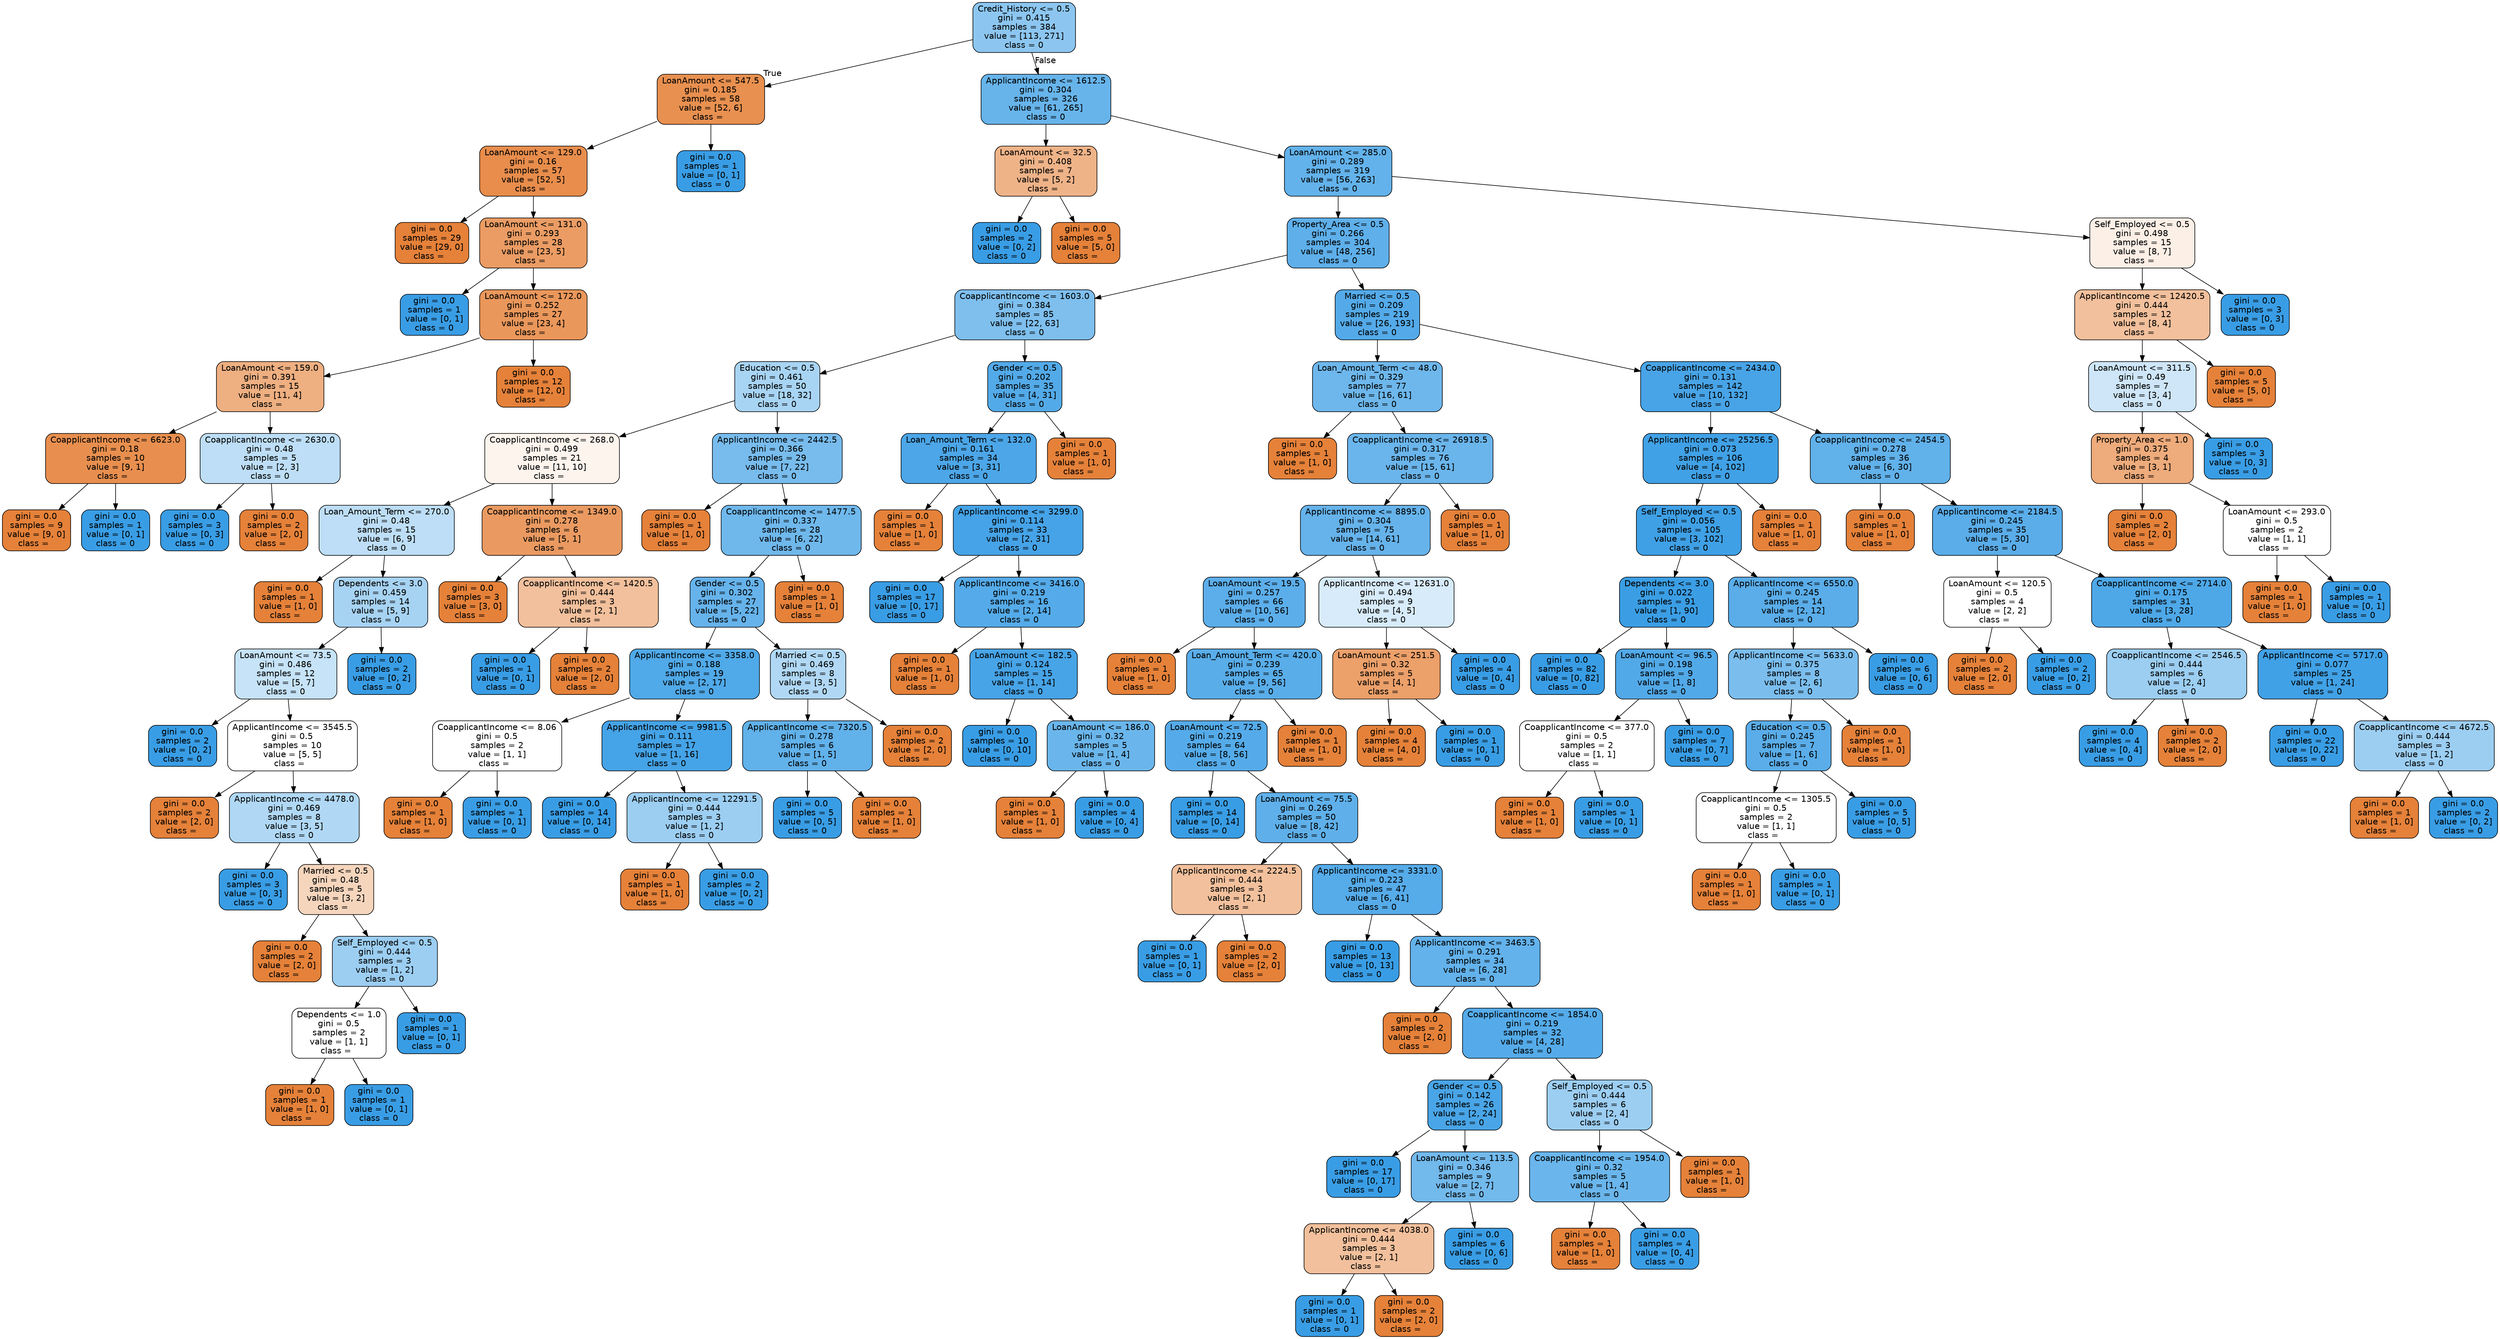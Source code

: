 digraph Tree {
node [shape=box, style="filled, rounded", color="black", fontname="helvetica"] ;
edge [fontname="helvetica"] ;
0 [label="Credit_History <= 0.5\ngini = 0.415\nsamples = 384\nvalue = [113, 271]\nclass = 0", fillcolor="#8cc6f0"] ;
1 [label="LoanAmount <= 547.5\ngini = 0.185\nsamples = 58\nvalue = [52, 6]\nclass =  ", fillcolor="#e89050"] ;
0 -> 1 [labeldistance=2.5, labelangle=45, headlabel="True"] ;
2 [label="LoanAmount <= 129.0\ngini = 0.16\nsamples = 57\nvalue = [52, 5]\nclass =  ", fillcolor="#e88d4c"] ;
1 -> 2 ;
3 [label="gini = 0.0\nsamples = 29\nvalue = [29, 0]\nclass =  ", fillcolor="#e58139"] ;
2 -> 3 ;
4 [label="LoanAmount <= 131.0\ngini = 0.293\nsamples = 28\nvalue = [23, 5]\nclass =  ", fillcolor="#eb9c64"] ;
2 -> 4 ;
5 [label="gini = 0.0\nsamples = 1\nvalue = [0, 1]\nclass = 0", fillcolor="#399de5"] ;
4 -> 5 ;
6 [label="LoanAmount <= 172.0\ngini = 0.252\nsamples = 27\nvalue = [23, 4]\nclass =  ", fillcolor="#ea975b"] ;
4 -> 6 ;
7 [label="LoanAmount <= 159.0\ngini = 0.391\nsamples = 15\nvalue = [11, 4]\nclass =  ", fillcolor="#eeaf81"] ;
6 -> 7 ;
8 [label="CoapplicantIncome <= 6623.0\ngini = 0.18\nsamples = 10\nvalue = [9, 1]\nclass =  ", fillcolor="#e88f4f"] ;
7 -> 8 ;
9 [label="gini = 0.0\nsamples = 9\nvalue = [9, 0]\nclass =  ", fillcolor="#e58139"] ;
8 -> 9 ;
10 [label="gini = 0.0\nsamples = 1\nvalue = [0, 1]\nclass = 0", fillcolor="#399de5"] ;
8 -> 10 ;
11 [label="CoapplicantIncome <= 2630.0\ngini = 0.48\nsamples = 5\nvalue = [2, 3]\nclass = 0", fillcolor="#bddef6"] ;
7 -> 11 ;
12 [label="gini = 0.0\nsamples = 3\nvalue = [0, 3]\nclass = 0", fillcolor="#399de5"] ;
11 -> 12 ;
13 [label="gini = 0.0\nsamples = 2\nvalue = [2, 0]\nclass =  ", fillcolor="#e58139"] ;
11 -> 13 ;
14 [label="gini = 0.0\nsamples = 12\nvalue = [12, 0]\nclass =  ", fillcolor="#e58139"] ;
6 -> 14 ;
15 [label="gini = 0.0\nsamples = 1\nvalue = [0, 1]\nclass = 0", fillcolor="#399de5"] ;
1 -> 15 ;
16 [label="ApplicantIncome <= 1612.5\ngini = 0.304\nsamples = 326\nvalue = [61, 265]\nclass = 0", fillcolor="#67b4eb"] ;
0 -> 16 [labeldistance=2.5, labelangle=-45, headlabel="False"] ;
17 [label="LoanAmount <= 32.5\ngini = 0.408\nsamples = 7\nvalue = [5, 2]\nclass =  ", fillcolor="#efb388"] ;
16 -> 17 ;
18 [label="gini = 0.0\nsamples = 2\nvalue = [0, 2]\nclass = 0", fillcolor="#399de5"] ;
17 -> 18 ;
19 [label="gini = 0.0\nsamples = 5\nvalue = [5, 0]\nclass =  ", fillcolor="#e58139"] ;
17 -> 19 ;
20 [label="LoanAmount <= 285.0\ngini = 0.289\nsamples = 319\nvalue = [56, 263]\nclass = 0", fillcolor="#63b2eb"] ;
16 -> 20 ;
21 [label="Property_Area <= 0.5\ngini = 0.266\nsamples = 304\nvalue = [48, 256]\nclass = 0", fillcolor="#5eafea"] ;
20 -> 21 ;
22 [label="CoapplicantIncome <= 1603.0\ngini = 0.384\nsamples = 85\nvalue = [22, 63]\nclass = 0", fillcolor="#7ebfee"] ;
21 -> 22 ;
23 [label="Education <= 0.5\ngini = 0.461\nsamples = 50\nvalue = [18, 32]\nclass = 0", fillcolor="#a8d4f4"] ;
22 -> 23 ;
24 [label="CoapplicantIncome <= 268.0\ngini = 0.499\nsamples = 21\nvalue = [11, 10]\nclass =  ", fillcolor="#fdf4ed"] ;
23 -> 24 ;
25 [label="Loan_Amount_Term <= 270.0\ngini = 0.48\nsamples = 15\nvalue = [6, 9]\nclass = 0", fillcolor="#bddef6"] ;
24 -> 25 ;
26 [label="gini = 0.0\nsamples = 1\nvalue = [1, 0]\nclass =  ", fillcolor="#e58139"] ;
25 -> 26 ;
27 [label="Dependents <= 3.0\ngini = 0.459\nsamples = 14\nvalue = [5, 9]\nclass = 0", fillcolor="#a7d3f3"] ;
25 -> 27 ;
28 [label="LoanAmount <= 73.5\ngini = 0.486\nsamples = 12\nvalue = [5, 7]\nclass = 0", fillcolor="#c6e3f8"] ;
27 -> 28 ;
29 [label="gini = 0.0\nsamples = 2\nvalue = [0, 2]\nclass = 0", fillcolor="#399de5"] ;
28 -> 29 ;
30 [label="ApplicantIncome <= 3545.5\ngini = 0.5\nsamples = 10\nvalue = [5, 5]\nclass =  ", fillcolor="#ffffff"] ;
28 -> 30 ;
31 [label="gini = 0.0\nsamples = 2\nvalue = [2, 0]\nclass =  ", fillcolor="#e58139"] ;
30 -> 31 ;
32 [label="ApplicantIncome <= 4478.0\ngini = 0.469\nsamples = 8\nvalue = [3, 5]\nclass = 0", fillcolor="#b0d8f5"] ;
30 -> 32 ;
33 [label="gini = 0.0\nsamples = 3\nvalue = [0, 3]\nclass = 0", fillcolor="#399de5"] ;
32 -> 33 ;
34 [label="Married <= 0.5\ngini = 0.48\nsamples = 5\nvalue = [3, 2]\nclass =  ", fillcolor="#f6d5bd"] ;
32 -> 34 ;
35 [label="gini = 0.0\nsamples = 2\nvalue = [2, 0]\nclass =  ", fillcolor="#e58139"] ;
34 -> 35 ;
36 [label="Self_Employed <= 0.5\ngini = 0.444\nsamples = 3\nvalue = [1, 2]\nclass = 0", fillcolor="#9ccef2"] ;
34 -> 36 ;
37 [label="Dependents <= 1.0\ngini = 0.5\nsamples = 2\nvalue = [1, 1]\nclass =  ", fillcolor="#ffffff"] ;
36 -> 37 ;
38 [label="gini = 0.0\nsamples = 1\nvalue = [1, 0]\nclass =  ", fillcolor="#e58139"] ;
37 -> 38 ;
39 [label="gini = 0.0\nsamples = 1\nvalue = [0, 1]\nclass = 0", fillcolor="#399de5"] ;
37 -> 39 ;
40 [label="gini = 0.0\nsamples = 1\nvalue = [0, 1]\nclass = 0", fillcolor="#399de5"] ;
36 -> 40 ;
41 [label="gini = 0.0\nsamples = 2\nvalue = [0, 2]\nclass = 0", fillcolor="#399de5"] ;
27 -> 41 ;
42 [label="CoapplicantIncome <= 1349.0\ngini = 0.278\nsamples = 6\nvalue = [5, 1]\nclass =  ", fillcolor="#ea9a61"] ;
24 -> 42 ;
43 [label="gini = 0.0\nsamples = 3\nvalue = [3, 0]\nclass =  ", fillcolor="#e58139"] ;
42 -> 43 ;
44 [label="CoapplicantIncome <= 1420.5\ngini = 0.444\nsamples = 3\nvalue = [2, 1]\nclass =  ", fillcolor="#f2c09c"] ;
42 -> 44 ;
45 [label="gini = 0.0\nsamples = 1\nvalue = [0, 1]\nclass = 0", fillcolor="#399de5"] ;
44 -> 45 ;
46 [label="gini = 0.0\nsamples = 2\nvalue = [2, 0]\nclass =  ", fillcolor="#e58139"] ;
44 -> 46 ;
47 [label="ApplicantIncome <= 2442.5\ngini = 0.366\nsamples = 29\nvalue = [7, 22]\nclass = 0", fillcolor="#78bced"] ;
23 -> 47 ;
48 [label="gini = 0.0\nsamples = 1\nvalue = [1, 0]\nclass =  ", fillcolor="#e58139"] ;
47 -> 48 ;
49 [label="CoapplicantIncome <= 1477.5\ngini = 0.337\nsamples = 28\nvalue = [6, 22]\nclass = 0", fillcolor="#6fb8ec"] ;
47 -> 49 ;
50 [label="Gender <= 0.5\ngini = 0.302\nsamples = 27\nvalue = [5, 22]\nclass = 0", fillcolor="#66b3eb"] ;
49 -> 50 ;
51 [label="ApplicantIncome <= 3358.0\ngini = 0.188\nsamples = 19\nvalue = [2, 17]\nclass = 0", fillcolor="#50a9e8"] ;
50 -> 51 ;
52 [label="CoapplicantIncome <= 8.06\ngini = 0.5\nsamples = 2\nvalue = [1, 1]\nclass =  ", fillcolor="#ffffff"] ;
51 -> 52 ;
53 [label="gini = 0.0\nsamples = 1\nvalue = [1, 0]\nclass =  ", fillcolor="#e58139"] ;
52 -> 53 ;
54 [label="gini = 0.0\nsamples = 1\nvalue = [0, 1]\nclass = 0", fillcolor="#399de5"] ;
52 -> 54 ;
55 [label="ApplicantIncome <= 9981.5\ngini = 0.111\nsamples = 17\nvalue = [1, 16]\nclass = 0", fillcolor="#45a3e7"] ;
51 -> 55 ;
56 [label="gini = 0.0\nsamples = 14\nvalue = [0, 14]\nclass = 0", fillcolor="#399de5"] ;
55 -> 56 ;
57 [label="ApplicantIncome <= 12291.5\ngini = 0.444\nsamples = 3\nvalue = [1, 2]\nclass = 0", fillcolor="#9ccef2"] ;
55 -> 57 ;
58 [label="gini = 0.0\nsamples = 1\nvalue = [1, 0]\nclass =  ", fillcolor="#e58139"] ;
57 -> 58 ;
59 [label="gini = 0.0\nsamples = 2\nvalue = [0, 2]\nclass = 0", fillcolor="#399de5"] ;
57 -> 59 ;
60 [label="Married <= 0.5\ngini = 0.469\nsamples = 8\nvalue = [3, 5]\nclass = 0", fillcolor="#b0d8f5"] ;
50 -> 60 ;
61 [label="ApplicantIncome <= 7320.5\ngini = 0.278\nsamples = 6\nvalue = [1, 5]\nclass = 0", fillcolor="#61b1ea"] ;
60 -> 61 ;
62 [label="gini = 0.0\nsamples = 5\nvalue = [0, 5]\nclass = 0", fillcolor="#399de5"] ;
61 -> 62 ;
63 [label="gini = 0.0\nsamples = 1\nvalue = [1, 0]\nclass =  ", fillcolor="#e58139"] ;
61 -> 63 ;
64 [label="gini = 0.0\nsamples = 2\nvalue = [2, 0]\nclass =  ", fillcolor="#e58139"] ;
60 -> 64 ;
65 [label="gini = 0.0\nsamples = 1\nvalue = [1, 0]\nclass =  ", fillcolor="#e58139"] ;
49 -> 65 ;
66 [label="Gender <= 0.5\ngini = 0.202\nsamples = 35\nvalue = [4, 31]\nclass = 0", fillcolor="#53aae8"] ;
22 -> 66 ;
67 [label="Loan_Amount_Term <= 132.0\ngini = 0.161\nsamples = 34\nvalue = [3, 31]\nclass = 0", fillcolor="#4ca6e8"] ;
66 -> 67 ;
68 [label="gini = 0.0\nsamples = 1\nvalue = [1, 0]\nclass =  ", fillcolor="#e58139"] ;
67 -> 68 ;
69 [label="ApplicantIncome <= 3299.0\ngini = 0.114\nsamples = 33\nvalue = [2, 31]\nclass = 0", fillcolor="#46a3e7"] ;
67 -> 69 ;
70 [label="gini = 0.0\nsamples = 17\nvalue = [0, 17]\nclass = 0", fillcolor="#399de5"] ;
69 -> 70 ;
71 [label="ApplicantIncome <= 3416.0\ngini = 0.219\nsamples = 16\nvalue = [2, 14]\nclass = 0", fillcolor="#55abe9"] ;
69 -> 71 ;
72 [label="gini = 0.0\nsamples = 1\nvalue = [1, 0]\nclass =  ", fillcolor="#e58139"] ;
71 -> 72 ;
73 [label="LoanAmount <= 182.5\ngini = 0.124\nsamples = 15\nvalue = [1, 14]\nclass = 0", fillcolor="#47a4e7"] ;
71 -> 73 ;
74 [label="gini = 0.0\nsamples = 10\nvalue = [0, 10]\nclass = 0", fillcolor="#399de5"] ;
73 -> 74 ;
75 [label="LoanAmount <= 186.0\ngini = 0.32\nsamples = 5\nvalue = [1, 4]\nclass = 0", fillcolor="#6ab6ec"] ;
73 -> 75 ;
76 [label="gini = 0.0\nsamples = 1\nvalue = [1, 0]\nclass =  ", fillcolor="#e58139"] ;
75 -> 76 ;
77 [label="gini = 0.0\nsamples = 4\nvalue = [0, 4]\nclass = 0", fillcolor="#399de5"] ;
75 -> 77 ;
78 [label="gini = 0.0\nsamples = 1\nvalue = [1, 0]\nclass =  ", fillcolor="#e58139"] ;
66 -> 78 ;
79 [label="Married <= 0.5\ngini = 0.209\nsamples = 219\nvalue = [26, 193]\nclass = 0", fillcolor="#54aae9"] ;
21 -> 79 ;
80 [label="Loan_Amount_Term <= 48.0\ngini = 0.329\nsamples = 77\nvalue = [16, 61]\nclass = 0", fillcolor="#6db7ec"] ;
79 -> 80 ;
81 [label="gini = 0.0\nsamples = 1\nvalue = [1, 0]\nclass =  ", fillcolor="#e58139"] ;
80 -> 81 ;
82 [label="CoapplicantIncome <= 26918.5\ngini = 0.317\nsamples = 76\nvalue = [15, 61]\nclass = 0", fillcolor="#6ab5eb"] ;
80 -> 82 ;
83 [label="ApplicantIncome <= 8895.0\ngini = 0.304\nsamples = 75\nvalue = [14, 61]\nclass = 0", fillcolor="#66b3eb"] ;
82 -> 83 ;
84 [label="LoanAmount <= 19.5\ngini = 0.257\nsamples = 66\nvalue = [10, 56]\nclass = 0", fillcolor="#5caeea"] ;
83 -> 84 ;
85 [label="gini = 0.0\nsamples = 1\nvalue = [1, 0]\nclass =  ", fillcolor="#e58139"] ;
84 -> 85 ;
86 [label="Loan_Amount_Term <= 420.0\ngini = 0.239\nsamples = 65\nvalue = [9, 56]\nclass = 0", fillcolor="#59ade9"] ;
84 -> 86 ;
87 [label="LoanAmount <= 72.5\ngini = 0.219\nsamples = 64\nvalue = [8, 56]\nclass = 0", fillcolor="#55abe9"] ;
86 -> 87 ;
88 [label="gini = 0.0\nsamples = 14\nvalue = [0, 14]\nclass = 0", fillcolor="#399de5"] ;
87 -> 88 ;
89 [label="LoanAmount <= 75.5\ngini = 0.269\nsamples = 50\nvalue = [8, 42]\nclass = 0", fillcolor="#5fb0ea"] ;
87 -> 89 ;
90 [label="ApplicantIncome <= 2224.5\ngini = 0.444\nsamples = 3\nvalue = [2, 1]\nclass =  ", fillcolor="#f2c09c"] ;
89 -> 90 ;
91 [label="gini = 0.0\nsamples = 1\nvalue = [0, 1]\nclass = 0", fillcolor="#399de5"] ;
90 -> 91 ;
92 [label="gini = 0.0\nsamples = 2\nvalue = [2, 0]\nclass =  ", fillcolor="#e58139"] ;
90 -> 92 ;
93 [label="ApplicantIncome <= 3331.0\ngini = 0.223\nsamples = 47\nvalue = [6, 41]\nclass = 0", fillcolor="#56abe9"] ;
89 -> 93 ;
94 [label="gini = 0.0\nsamples = 13\nvalue = [0, 13]\nclass = 0", fillcolor="#399de5"] ;
93 -> 94 ;
95 [label="ApplicantIncome <= 3463.5\ngini = 0.291\nsamples = 34\nvalue = [6, 28]\nclass = 0", fillcolor="#63b2eb"] ;
93 -> 95 ;
96 [label="gini = 0.0\nsamples = 2\nvalue = [2, 0]\nclass =  ", fillcolor="#e58139"] ;
95 -> 96 ;
97 [label="CoapplicantIncome <= 1854.0\ngini = 0.219\nsamples = 32\nvalue = [4, 28]\nclass = 0", fillcolor="#55abe9"] ;
95 -> 97 ;
98 [label="Gender <= 0.5\ngini = 0.142\nsamples = 26\nvalue = [2, 24]\nclass = 0", fillcolor="#49a5e7"] ;
97 -> 98 ;
99 [label="gini = 0.0\nsamples = 17\nvalue = [0, 17]\nclass = 0", fillcolor="#399de5"] ;
98 -> 99 ;
100 [label="LoanAmount <= 113.5\ngini = 0.346\nsamples = 9\nvalue = [2, 7]\nclass = 0", fillcolor="#72b9ec"] ;
98 -> 100 ;
101 [label="ApplicantIncome <= 4038.0\ngini = 0.444\nsamples = 3\nvalue = [2, 1]\nclass =  ", fillcolor="#f2c09c"] ;
100 -> 101 ;
102 [label="gini = 0.0\nsamples = 1\nvalue = [0, 1]\nclass = 0", fillcolor="#399de5"] ;
101 -> 102 ;
103 [label="gini = 0.0\nsamples = 2\nvalue = [2, 0]\nclass =  ", fillcolor="#e58139"] ;
101 -> 103 ;
104 [label="gini = 0.0\nsamples = 6\nvalue = [0, 6]\nclass = 0", fillcolor="#399de5"] ;
100 -> 104 ;
105 [label="Self_Employed <= 0.5\ngini = 0.444\nsamples = 6\nvalue = [2, 4]\nclass = 0", fillcolor="#9ccef2"] ;
97 -> 105 ;
106 [label="CoapplicantIncome <= 1954.0\ngini = 0.32\nsamples = 5\nvalue = [1, 4]\nclass = 0", fillcolor="#6ab6ec"] ;
105 -> 106 ;
107 [label="gini = 0.0\nsamples = 1\nvalue = [1, 0]\nclass =  ", fillcolor="#e58139"] ;
106 -> 107 ;
108 [label="gini = 0.0\nsamples = 4\nvalue = [0, 4]\nclass = 0", fillcolor="#399de5"] ;
106 -> 108 ;
109 [label="gini = 0.0\nsamples = 1\nvalue = [1, 0]\nclass =  ", fillcolor="#e58139"] ;
105 -> 109 ;
110 [label="gini = 0.0\nsamples = 1\nvalue = [1, 0]\nclass =  ", fillcolor="#e58139"] ;
86 -> 110 ;
111 [label="ApplicantIncome <= 12631.0\ngini = 0.494\nsamples = 9\nvalue = [4, 5]\nclass = 0", fillcolor="#d7ebfa"] ;
83 -> 111 ;
112 [label="LoanAmount <= 251.5\ngini = 0.32\nsamples = 5\nvalue = [4, 1]\nclass =  ", fillcolor="#eca06a"] ;
111 -> 112 ;
113 [label="gini = 0.0\nsamples = 4\nvalue = [4, 0]\nclass =  ", fillcolor="#e58139"] ;
112 -> 113 ;
114 [label="gini = 0.0\nsamples = 1\nvalue = [0, 1]\nclass = 0", fillcolor="#399de5"] ;
112 -> 114 ;
115 [label="gini = 0.0\nsamples = 4\nvalue = [0, 4]\nclass = 0", fillcolor="#399de5"] ;
111 -> 115 ;
116 [label="gini = 0.0\nsamples = 1\nvalue = [1, 0]\nclass =  ", fillcolor="#e58139"] ;
82 -> 116 ;
117 [label="CoapplicantIncome <= 2434.0\ngini = 0.131\nsamples = 142\nvalue = [10, 132]\nclass = 0", fillcolor="#48a4e7"] ;
79 -> 117 ;
118 [label="ApplicantIncome <= 25256.5\ngini = 0.073\nsamples = 106\nvalue = [4, 102]\nclass = 0", fillcolor="#41a1e6"] ;
117 -> 118 ;
119 [label="Self_Employed <= 0.5\ngini = 0.056\nsamples = 105\nvalue = [3, 102]\nclass = 0", fillcolor="#3fa0e6"] ;
118 -> 119 ;
120 [label="Dependents <= 3.0\ngini = 0.022\nsamples = 91\nvalue = [1, 90]\nclass = 0", fillcolor="#3b9ee5"] ;
119 -> 120 ;
121 [label="gini = 0.0\nsamples = 82\nvalue = [0, 82]\nclass = 0", fillcolor="#399de5"] ;
120 -> 121 ;
122 [label="LoanAmount <= 96.5\ngini = 0.198\nsamples = 9\nvalue = [1, 8]\nclass = 0", fillcolor="#52a9e8"] ;
120 -> 122 ;
123 [label="CoapplicantIncome <= 377.0\ngini = 0.5\nsamples = 2\nvalue = [1, 1]\nclass =  ", fillcolor="#ffffff"] ;
122 -> 123 ;
124 [label="gini = 0.0\nsamples = 1\nvalue = [1, 0]\nclass =  ", fillcolor="#e58139"] ;
123 -> 124 ;
125 [label="gini = 0.0\nsamples = 1\nvalue = [0, 1]\nclass = 0", fillcolor="#399de5"] ;
123 -> 125 ;
126 [label="gini = 0.0\nsamples = 7\nvalue = [0, 7]\nclass = 0", fillcolor="#399de5"] ;
122 -> 126 ;
127 [label="ApplicantIncome <= 6550.0\ngini = 0.245\nsamples = 14\nvalue = [2, 12]\nclass = 0", fillcolor="#5aade9"] ;
119 -> 127 ;
128 [label="ApplicantIncome <= 5633.0\ngini = 0.375\nsamples = 8\nvalue = [2, 6]\nclass = 0", fillcolor="#7bbeee"] ;
127 -> 128 ;
129 [label="Education <= 0.5\ngini = 0.245\nsamples = 7\nvalue = [1, 6]\nclass = 0", fillcolor="#5aade9"] ;
128 -> 129 ;
130 [label="CoapplicantIncome <= 1305.5\ngini = 0.5\nsamples = 2\nvalue = [1, 1]\nclass =  ", fillcolor="#ffffff"] ;
129 -> 130 ;
131 [label="gini = 0.0\nsamples = 1\nvalue = [1, 0]\nclass =  ", fillcolor="#e58139"] ;
130 -> 131 ;
132 [label="gini = 0.0\nsamples = 1\nvalue = [0, 1]\nclass = 0", fillcolor="#399de5"] ;
130 -> 132 ;
133 [label="gini = 0.0\nsamples = 5\nvalue = [0, 5]\nclass = 0", fillcolor="#399de5"] ;
129 -> 133 ;
134 [label="gini = 0.0\nsamples = 1\nvalue = [1, 0]\nclass =  ", fillcolor="#e58139"] ;
128 -> 134 ;
135 [label="gini = 0.0\nsamples = 6\nvalue = [0, 6]\nclass = 0", fillcolor="#399de5"] ;
127 -> 135 ;
136 [label="gini = 0.0\nsamples = 1\nvalue = [1, 0]\nclass =  ", fillcolor="#e58139"] ;
118 -> 136 ;
137 [label="CoapplicantIncome <= 2454.5\ngini = 0.278\nsamples = 36\nvalue = [6, 30]\nclass = 0", fillcolor="#61b1ea"] ;
117 -> 137 ;
138 [label="gini = 0.0\nsamples = 1\nvalue = [1, 0]\nclass =  ", fillcolor="#e58139"] ;
137 -> 138 ;
139 [label="ApplicantIncome <= 2184.5\ngini = 0.245\nsamples = 35\nvalue = [5, 30]\nclass = 0", fillcolor="#5aade9"] ;
137 -> 139 ;
140 [label="LoanAmount <= 120.5\ngini = 0.5\nsamples = 4\nvalue = [2, 2]\nclass =  ", fillcolor="#ffffff"] ;
139 -> 140 ;
141 [label="gini = 0.0\nsamples = 2\nvalue = [2, 0]\nclass =  ", fillcolor="#e58139"] ;
140 -> 141 ;
142 [label="gini = 0.0\nsamples = 2\nvalue = [0, 2]\nclass = 0", fillcolor="#399de5"] ;
140 -> 142 ;
143 [label="CoapplicantIncome <= 2714.0\ngini = 0.175\nsamples = 31\nvalue = [3, 28]\nclass = 0", fillcolor="#4ea8e8"] ;
139 -> 143 ;
144 [label="CoapplicantIncome <= 2546.5\ngini = 0.444\nsamples = 6\nvalue = [2, 4]\nclass = 0", fillcolor="#9ccef2"] ;
143 -> 144 ;
145 [label="gini = 0.0\nsamples = 4\nvalue = [0, 4]\nclass = 0", fillcolor="#399de5"] ;
144 -> 145 ;
146 [label="gini = 0.0\nsamples = 2\nvalue = [2, 0]\nclass =  ", fillcolor="#e58139"] ;
144 -> 146 ;
147 [label="ApplicantIncome <= 5717.0\ngini = 0.077\nsamples = 25\nvalue = [1, 24]\nclass = 0", fillcolor="#41a1e6"] ;
143 -> 147 ;
148 [label="gini = 0.0\nsamples = 22\nvalue = [0, 22]\nclass = 0", fillcolor="#399de5"] ;
147 -> 148 ;
149 [label="CoapplicantIncome <= 4672.5\ngini = 0.444\nsamples = 3\nvalue = [1, 2]\nclass = 0", fillcolor="#9ccef2"] ;
147 -> 149 ;
150 [label="gini = 0.0\nsamples = 1\nvalue = [1, 0]\nclass =  ", fillcolor="#e58139"] ;
149 -> 150 ;
151 [label="gini = 0.0\nsamples = 2\nvalue = [0, 2]\nclass = 0", fillcolor="#399de5"] ;
149 -> 151 ;
152 [label="Self_Employed <= 0.5\ngini = 0.498\nsamples = 15\nvalue = [8, 7]\nclass =  ", fillcolor="#fcefe6"] ;
20 -> 152 ;
153 [label="ApplicantIncome <= 12420.5\ngini = 0.444\nsamples = 12\nvalue = [8, 4]\nclass =  ", fillcolor="#f2c09c"] ;
152 -> 153 ;
154 [label="LoanAmount <= 311.5\ngini = 0.49\nsamples = 7\nvalue = [3, 4]\nclass = 0", fillcolor="#cee6f8"] ;
153 -> 154 ;
155 [label="Property_Area <= 1.0\ngini = 0.375\nsamples = 4\nvalue = [3, 1]\nclass =  ", fillcolor="#eeab7b"] ;
154 -> 155 ;
156 [label="gini = 0.0\nsamples = 2\nvalue = [2, 0]\nclass =  ", fillcolor="#e58139"] ;
155 -> 156 ;
157 [label="LoanAmount <= 293.0\ngini = 0.5\nsamples = 2\nvalue = [1, 1]\nclass =  ", fillcolor="#ffffff"] ;
155 -> 157 ;
158 [label="gini = 0.0\nsamples = 1\nvalue = [1, 0]\nclass =  ", fillcolor="#e58139"] ;
157 -> 158 ;
159 [label="gini = 0.0\nsamples = 1\nvalue = [0, 1]\nclass = 0", fillcolor="#399de5"] ;
157 -> 159 ;
160 [label="gini = 0.0\nsamples = 3\nvalue = [0, 3]\nclass = 0", fillcolor="#399de5"] ;
154 -> 160 ;
161 [label="gini = 0.0\nsamples = 5\nvalue = [5, 0]\nclass =  ", fillcolor="#e58139"] ;
153 -> 161 ;
162 [label="gini = 0.0\nsamples = 3\nvalue = [0, 3]\nclass = 0", fillcolor="#399de5"] ;
152 -> 162 ;
}